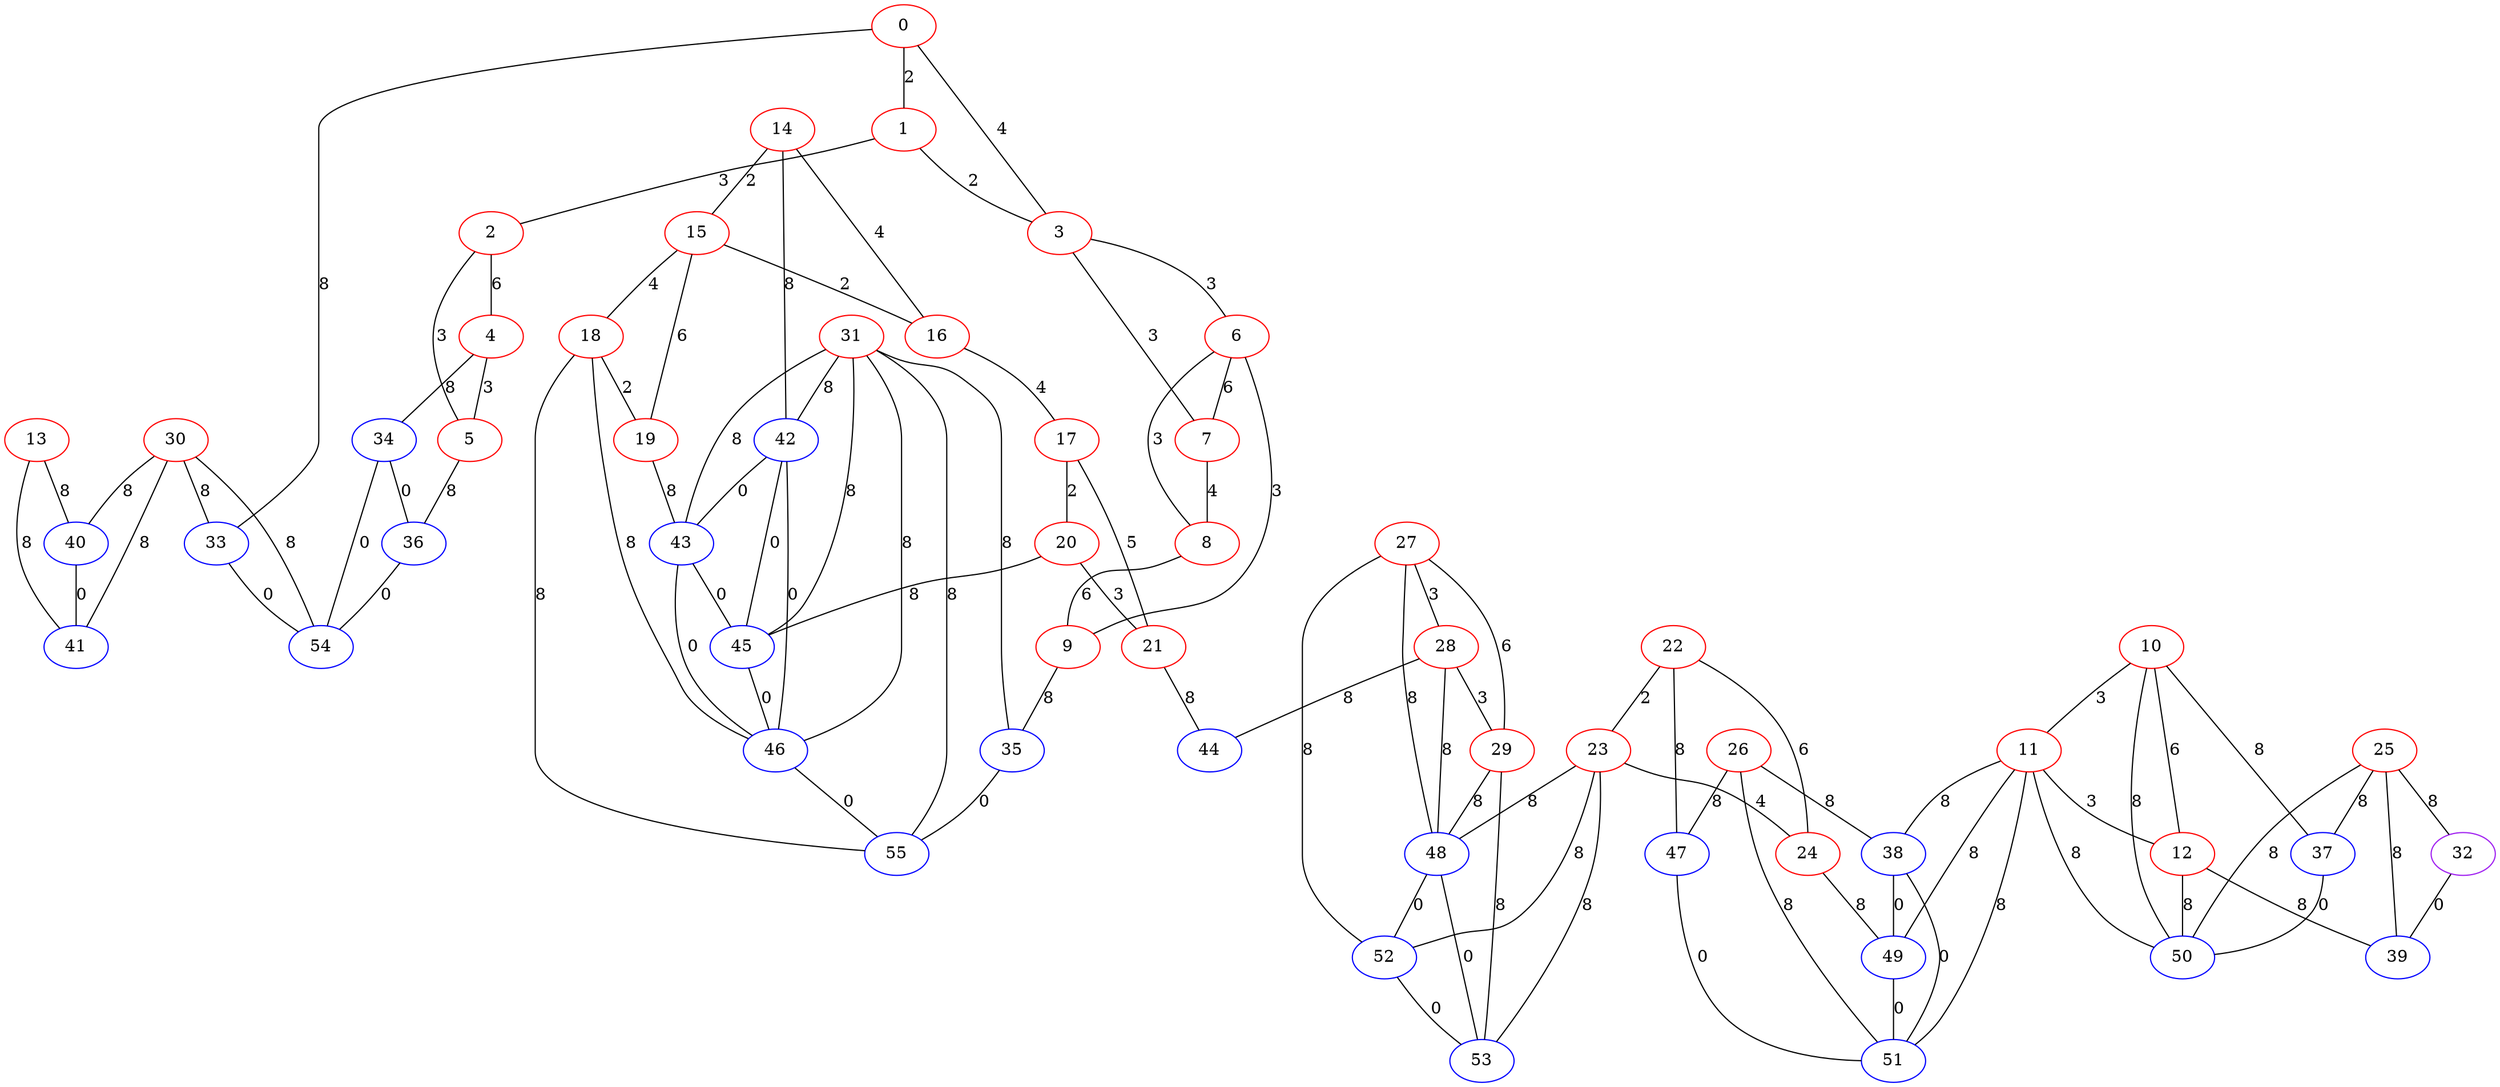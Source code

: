 graph "" {
0 [color=red, weight=1];
1 [color=red, weight=1];
2 [color=red, weight=1];
3 [color=red, weight=1];
4 [color=red, weight=1];
5 [color=red, weight=1];
6 [color=red, weight=1];
7 [color=red, weight=1];
8 [color=red, weight=1];
9 [color=red, weight=1];
10 [color=red, weight=1];
11 [color=red, weight=1];
12 [color=red, weight=1];
13 [color=red, weight=1];
14 [color=red, weight=1];
15 [color=red, weight=1];
16 [color=red, weight=1];
17 [color=red, weight=1];
18 [color=red, weight=1];
19 [color=red, weight=1];
20 [color=red, weight=1];
21 [color=red, weight=1];
22 [color=red, weight=1];
23 [color=red, weight=1];
24 [color=red, weight=1];
25 [color=red, weight=1];
26 [color=red, weight=1];
27 [color=red, weight=1];
28 [color=red, weight=1];
29 [color=red, weight=1];
30 [color=red, weight=1];
31 [color=red, weight=1];
32 [color=purple, weight=4];
33 [color=blue, weight=3];
34 [color=blue, weight=3];
35 [color=blue, weight=3];
36 [color=blue, weight=3];
37 [color=blue, weight=3];
38 [color=blue, weight=3];
39 [color=blue, weight=3];
40 [color=blue, weight=3];
41 [color=blue, weight=3];
42 [color=blue, weight=3];
43 [color=blue, weight=3];
44 [color=blue, weight=3];
45 [color=blue, weight=3];
46 [color=blue, weight=3];
47 [color=blue, weight=3];
48 [color=blue, weight=3];
49 [color=blue, weight=3];
50 [color=blue, weight=3];
51 [color=blue, weight=3];
52 [color=blue, weight=3];
53 [color=blue, weight=3];
54 [color=blue, weight=3];
55 [color=blue, weight=3];
0 -- 1  [key=0, label=2];
0 -- 3  [key=0, label=4];
0 -- 33  [key=0, label=8];
1 -- 2  [key=0, label=3];
1 -- 3  [key=0, label=2];
2 -- 4  [key=0, label=6];
2 -- 5  [key=0, label=3];
3 -- 6  [key=0, label=3];
3 -- 7  [key=0, label=3];
4 -- 34  [key=0, label=8];
4 -- 5  [key=0, label=3];
5 -- 36  [key=0, label=8];
6 -- 8  [key=0, label=3];
6 -- 9  [key=0, label=3];
6 -- 7  [key=0, label=6];
7 -- 8  [key=0, label=4];
8 -- 9  [key=0, label=6];
9 -- 35  [key=0, label=8];
10 -- 50  [key=0, label=8];
10 -- 11  [key=0, label=3];
10 -- 12  [key=0, label=6];
10 -- 37  [key=0, label=8];
11 -- 38  [key=0, label=8];
11 -- 12  [key=0, label=3];
11 -- 49  [key=0, label=8];
11 -- 50  [key=0, label=8];
11 -- 51  [key=0, label=8];
12 -- 50  [key=0, label=8];
12 -- 39  [key=0, label=8];
13 -- 40  [key=0, label=8];
13 -- 41  [key=0, label=8];
14 -- 16  [key=0, label=4];
14 -- 42  [key=0, label=8];
14 -- 15  [key=0, label=2];
15 -- 16  [key=0, label=2];
15 -- 18  [key=0, label=4];
15 -- 19  [key=0, label=6];
16 -- 17  [key=0, label=4];
17 -- 20  [key=0, label=2];
17 -- 21  [key=0, label=5];
18 -- 55  [key=0, label=8];
18 -- 19  [key=0, label=2];
18 -- 46  [key=0, label=8];
19 -- 43  [key=0, label=8];
20 -- 21  [key=0, label=3];
20 -- 45  [key=0, label=8];
21 -- 44  [key=0, label=8];
22 -- 24  [key=0, label=6];
22 -- 47  [key=0, label=8];
22 -- 23  [key=0, label=2];
23 -- 24  [key=0, label=4];
23 -- 48  [key=0, label=8];
23 -- 52  [key=0, label=8];
23 -- 53  [key=0, label=8];
24 -- 49  [key=0, label=8];
25 -- 32  [key=0, label=8];
25 -- 50  [key=0, label=8];
25 -- 37  [key=0, label=8];
25 -- 39  [key=0, label=8];
26 -- 51  [key=0, label=8];
26 -- 38  [key=0, label=8];
26 -- 47  [key=0, label=8];
27 -- 48  [key=0, label=8];
27 -- 52  [key=0, label=8];
27 -- 28  [key=0, label=3];
27 -- 29  [key=0, label=6];
28 -- 48  [key=0, label=8];
28 -- 44  [key=0, label=8];
28 -- 29  [key=0, label=3];
29 -- 48  [key=0, label=8];
29 -- 53  [key=0, label=8];
30 -- 40  [key=0, label=8];
30 -- 33  [key=0, label=8];
30 -- 54  [key=0, label=8];
30 -- 41  [key=0, label=8];
31 -- 35  [key=0, label=8];
31 -- 42  [key=0, label=8];
31 -- 43  [key=0, label=8];
31 -- 45  [key=0, label=8];
31 -- 46  [key=0, label=8];
31 -- 55  [key=0, label=8];
32 -- 39  [key=0, label=0];
33 -- 54  [key=0, label=0];
34 -- 36  [key=0, label=0];
34 -- 54  [key=0, label=0];
35 -- 55  [key=0, label=0];
36 -- 54  [key=0, label=0];
37 -- 50  [key=0, label=0];
38 -- 49  [key=0, label=0];
38 -- 51  [key=0, label=0];
40 -- 41  [key=0, label=0];
42 -- 43  [key=0, label=0];
42 -- 45  [key=0, label=0];
42 -- 46  [key=0, label=0];
43 -- 45  [key=0, label=0];
43 -- 46  [key=0, label=0];
45 -- 46  [key=0, label=0];
46 -- 55  [key=0, label=0];
47 -- 51  [key=0, label=0];
48 -- 52  [key=0, label=0];
48 -- 53  [key=0, label=0];
49 -- 51  [key=0, label=0];
52 -- 53  [key=0, label=0];
}
